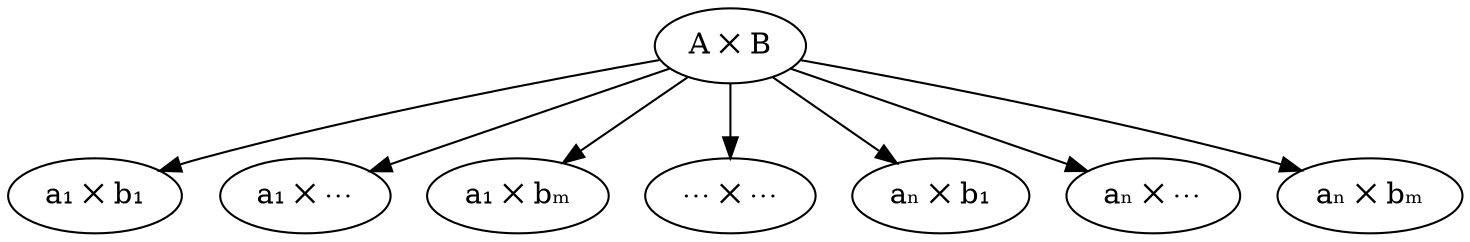 digraph {
    AndAB[label="A ✕ B" class="disabled"]

    AndA1B1[label="a₁ ✕ b₁" class="value"]
    AndA1BE[label="a₁ ✕ ⋯" class="value,disabled"]
    AndA1BN[label="a₁ ✕ bₘ" class="value,disabled"]

    AndAEBE[label="⋯ ✕ ⋯" class="value"]

    AndANB1[label="aₙ ✕ b₁" class="value"]
    AndANBE[label="aₙ ✕ ⋯" class="value,disabled"]
    AndANBN[label="aₙ ✕ bₘ" class="value,disabled"]

    AndAB -> AndA1B1, AndA1BE, AndA1BN[class="disabled"]

    AndAB -> AndAEBE[class="disabled"]

    AndAB -> AndANB1, AndANBE, AndANBN[class="disabled"]
}
